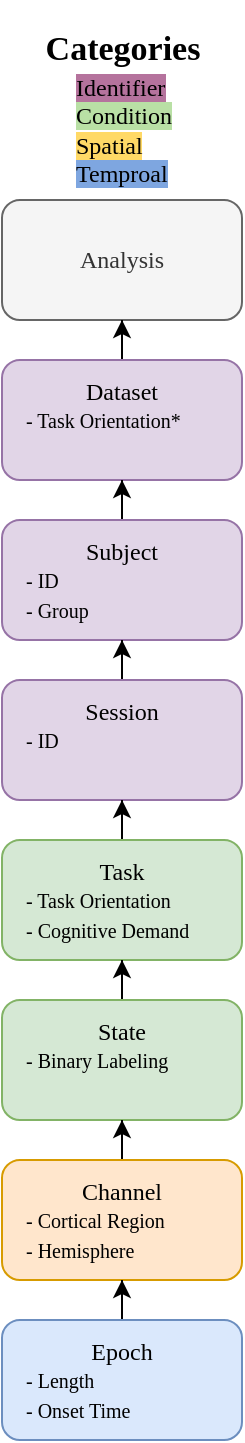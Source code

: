 <mxfile version="27.1.6">
  <diagram name="Page-1" id="zgze0guZaHjY4eYRLfh0">
    <mxGraphModel dx="2878" dy="1098" grid="1" gridSize="10" guides="1" tooltips="1" connect="1" arrows="1" fold="1" page="1" pageScale="1" pageWidth="850" pageHeight="1100" math="0" shadow="0">
      <root>
        <mxCell id="0" />
        <mxCell id="1" parent="0" />
        <mxCell id="GHqjzyI0OoO71bV5xPVD-72" value="&lt;font face=&quot;Times New Roman&quot;&gt;Analysis&lt;/font&gt;" style="rounded=1;whiteSpace=wrap;html=1;fillColor=#f5f5f5;fontColor=#333333;strokeColor=#666666;" parent="1" vertex="1">
          <mxGeometry x="40" y="120" width="120" height="60" as="geometry" />
        </mxCell>
        <mxCell id="GHqjzyI0OoO71bV5xPVD-86" value="" style="edgeStyle=orthogonalEdgeStyle;rounded=0;orthogonalLoop=1;jettySize=auto;html=1;" parent="1" source="GHqjzyI0OoO71bV5xPVD-73" target="GHqjzyI0OoO71bV5xPVD-72" edge="1">
          <mxGeometry relative="1" as="geometry" />
        </mxCell>
        <mxCell id="GHqjzyI0OoO71bV5xPVD-73" value="&lt;font face=&quot;Times New Roman&quot;&gt;Dataset&lt;/font&gt;&lt;div&gt;&lt;font face=&quot;Times New Roman&quot;&gt;&lt;br&gt;&lt;/font&gt;&lt;/div&gt;&lt;div&gt;&lt;font face=&quot;Times New Roman&quot;&gt;&lt;br&gt;&lt;/font&gt;&lt;/div&gt;" style="rounded=1;whiteSpace=wrap;html=1;fillColor=#e1d5e7;strokeColor=#9673a6;" parent="1" vertex="1">
          <mxGeometry x="40" y="200" width="120" height="60" as="geometry" />
        </mxCell>
        <mxCell id="GHqjzyI0OoO71bV5xPVD-85" value="" style="edgeStyle=orthogonalEdgeStyle;rounded=0;orthogonalLoop=1;jettySize=auto;html=1;" parent="1" source="GHqjzyI0OoO71bV5xPVD-74" target="GHqjzyI0OoO71bV5xPVD-73" edge="1">
          <mxGeometry relative="1" as="geometry" />
        </mxCell>
        <mxCell id="GHqjzyI0OoO71bV5xPVD-74" value="&lt;font face=&quot;Times New Roman&quot;&gt;Subject&lt;/font&gt;&lt;div&gt;&lt;font face=&quot;Times New Roman&quot;&gt;&lt;br&gt;&lt;/font&gt;&lt;/div&gt;&lt;div&gt;&lt;font face=&quot;Times New Roman&quot;&gt;&lt;br&gt;&lt;/font&gt;&lt;/div&gt;" style="rounded=1;whiteSpace=wrap;html=1;fillColor=#e1d5e7;strokeColor=#9673a6;" parent="1" vertex="1">
          <mxGeometry x="40" y="280" width="120" height="60" as="geometry" />
        </mxCell>
        <mxCell id="GHqjzyI0OoO71bV5xPVD-84" value="" style="edgeStyle=orthogonalEdgeStyle;rounded=0;orthogonalLoop=1;jettySize=auto;html=1;" parent="1" source="GHqjzyI0OoO71bV5xPVD-75" target="GHqjzyI0OoO71bV5xPVD-74" edge="1">
          <mxGeometry relative="1" as="geometry" />
        </mxCell>
        <mxCell id="GHqjzyI0OoO71bV5xPVD-75" value="&lt;font face=&quot;Times New Roman&quot;&gt;Session&lt;/font&gt;&lt;div&gt;&lt;font face=&quot;Times New Roman&quot;&gt;&lt;br&gt;&lt;/font&gt;&lt;/div&gt;&lt;div&gt;&lt;font face=&quot;Times New Roman&quot;&gt;&lt;br&gt;&lt;/font&gt;&lt;/div&gt;" style="rounded=1;whiteSpace=wrap;html=1;fillColor=#e1d5e7;strokeColor=#9673a6;" parent="1" vertex="1">
          <mxGeometry x="40" y="360" width="120" height="60" as="geometry" />
        </mxCell>
        <mxCell id="GHqjzyI0OoO71bV5xPVD-83" value="" style="edgeStyle=orthogonalEdgeStyle;rounded=0;orthogonalLoop=1;jettySize=auto;html=1;" parent="1" source="GHqjzyI0OoO71bV5xPVD-76" target="GHqjzyI0OoO71bV5xPVD-75" edge="1">
          <mxGeometry relative="1" as="geometry" />
        </mxCell>
        <mxCell id="GHqjzyI0OoO71bV5xPVD-76" value="&lt;font face=&quot;Times New Roman&quot;&gt;Task&lt;/font&gt;&lt;div&gt;&lt;font face=&quot;Times New Roman&quot;&gt;&lt;br&gt;&lt;/font&gt;&lt;/div&gt;&lt;div&gt;&lt;font face=&quot;Times New Roman&quot;&gt;&lt;br&gt;&lt;/font&gt;&lt;/div&gt;" style="rounded=1;whiteSpace=wrap;html=1;fillColor=#d5e8d4;strokeColor=#82b366;" parent="1" vertex="1">
          <mxGeometry x="40" y="440" width="120" height="60" as="geometry" />
        </mxCell>
        <mxCell id="GHqjzyI0OoO71bV5xPVD-82" style="edgeStyle=orthogonalEdgeStyle;rounded=0;orthogonalLoop=1;jettySize=auto;html=1;entryX=0.5;entryY=1;entryDx=0;entryDy=0;" parent="1" source="GHqjzyI0OoO71bV5xPVD-77" target="GHqjzyI0OoO71bV5xPVD-76" edge="1">
          <mxGeometry relative="1" as="geometry">
            <mxPoint x="100" y="520" as="targetPoint" />
          </mxGeometry>
        </mxCell>
        <mxCell id="GHqjzyI0OoO71bV5xPVD-77" value="&lt;font face=&quot;Times New Roman&quot;&gt;State&lt;/font&gt;&lt;div&gt;&lt;font face=&quot;Times New Roman&quot;&gt;&lt;br&gt;&lt;/font&gt;&lt;/div&gt;&lt;div&gt;&lt;font face=&quot;Times New Roman&quot;&gt;&lt;br&gt;&lt;/font&gt;&lt;/div&gt;" style="rounded=1;whiteSpace=wrap;html=1;fillColor=#d5e8d4;strokeColor=#82b366;" parent="1" vertex="1">
          <mxGeometry x="40" y="520" width="120" height="60" as="geometry" />
        </mxCell>
        <mxCell id="GHqjzyI0OoO71bV5xPVD-81" value="" style="edgeStyle=orthogonalEdgeStyle;rounded=0;orthogonalLoop=1;jettySize=auto;html=1;" parent="1" source="GHqjzyI0OoO71bV5xPVD-78" target="GHqjzyI0OoO71bV5xPVD-77" edge="1">
          <mxGeometry relative="1" as="geometry" />
        </mxCell>
        <mxCell id="GHqjzyI0OoO71bV5xPVD-78" value="&lt;font face=&quot;Times New Roman&quot;&gt;Channel&lt;/font&gt;&lt;div&gt;&lt;font face=&quot;Times New Roman&quot;&gt;&lt;br&gt;&lt;/font&gt;&lt;/div&gt;&lt;div&gt;&lt;font face=&quot;Times New Roman&quot;&gt;&lt;br&gt;&lt;/font&gt;&lt;/div&gt;" style="rounded=1;whiteSpace=wrap;html=1;fillColor=#ffe6cc;strokeColor=#d79b00;" parent="1" vertex="1">
          <mxGeometry x="40" y="600" width="120" height="60" as="geometry" />
        </mxCell>
        <mxCell id="GHqjzyI0OoO71bV5xPVD-80" value="" style="edgeStyle=orthogonalEdgeStyle;rounded=0;orthogonalLoop=1;jettySize=auto;html=1;" parent="1" source="GHqjzyI0OoO71bV5xPVD-79" target="GHqjzyI0OoO71bV5xPVD-78" edge="1">
          <mxGeometry relative="1" as="geometry" />
        </mxCell>
        <mxCell id="GHqjzyI0OoO71bV5xPVD-79" value="&lt;font face=&quot;Times New Roman&quot;&gt;Epoch&lt;/font&gt;&lt;div&gt;&lt;font face=&quot;Times New Roman&quot;&gt;&lt;br&gt;&lt;/font&gt;&lt;/div&gt;&lt;div&gt;&lt;font face=&quot;Times New Roman&quot;&gt;&lt;br&gt;&lt;/font&gt;&lt;/div&gt;" style="rounded=1;whiteSpace=wrap;html=1;fillColor=#dae8fc;strokeColor=#6c8ebf;" parent="1" vertex="1">
          <mxGeometry x="40" y="680" width="120" height="60" as="geometry" />
        </mxCell>
        <mxCell id="GHqjzyI0OoO71bV5xPVD-89" value="&lt;font face=&quot;Times New Roman&quot; style=&quot;font-size: 10px;&quot;&gt;- Task Orientation*&lt;/font&gt;" style="text;html=1;align=left;verticalAlign=middle;resizable=0;points=[];autosize=1;strokeColor=none;fillColor=none;" parent="1" vertex="1">
          <mxGeometry x="50" y="215" width="100" height="30" as="geometry" />
        </mxCell>
        <mxCell id="GHqjzyI0OoO71bV5xPVD-90" value="&lt;font face=&quot;Times New Roman&quot; style=&quot;font-size: 10px;&quot;&gt;- ID&lt;/font&gt;" style="text;html=1;align=left;verticalAlign=middle;resizable=0;points=[];autosize=1;strokeColor=none;fillColor=none;" parent="1" vertex="1">
          <mxGeometry x="50" y="295" width="40" height="30" as="geometry" />
        </mxCell>
        <mxCell id="GHqjzyI0OoO71bV5xPVD-91" value="&lt;font face=&quot;Times New Roman&quot; style=&quot;font-size: 10px;&quot;&gt;- Group&lt;/font&gt;" style="text;html=1;align=left;verticalAlign=middle;resizable=0;points=[];autosize=1;strokeColor=none;fillColor=none;" parent="1" vertex="1">
          <mxGeometry x="50" y="310" width="50" height="30" as="geometry" />
        </mxCell>
        <mxCell id="GHqjzyI0OoO71bV5xPVD-92" value="&lt;font face=&quot;Times New Roman&quot; style=&quot;font-size: 10px;&quot;&gt;- ID&lt;/font&gt;" style="text;html=1;align=left;verticalAlign=middle;resizable=0;points=[];autosize=1;strokeColor=none;fillColor=none;" parent="1" vertex="1">
          <mxGeometry x="50" y="375" width="40" height="30" as="geometry" />
        </mxCell>
        <mxCell id="GHqjzyI0OoO71bV5xPVD-93" value="&lt;font face=&quot;Times New Roman&quot; style=&quot;font-size: 10px;&quot;&gt;- Task Orientation&lt;/font&gt;" style="text;html=1;align=left;verticalAlign=middle;resizable=0;points=[];autosize=1;strokeColor=none;fillColor=none;" parent="1" vertex="1">
          <mxGeometry x="50" y="455" width="100" height="30" as="geometry" />
        </mxCell>
        <mxCell id="GHqjzyI0OoO71bV5xPVD-94" value="&lt;font face=&quot;Times New Roman&quot; style=&quot;font-size: 10px;&quot;&gt;- Cognitive Demand&lt;/font&gt;" style="text;html=1;align=left;verticalAlign=middle;resizable=0;points=[];autosize=1;strokeColor=none;fillColor=none;" parent="1" vertex="1">
          <mxGeometry x="50" y="470" width="110" height="30" as="geometry" />
        </mxCell>
        <mxCell id="GHqjzyI0OoO71bV5xPVD-96" value="&lt;font face=&quot;Times New Roman&quot; style=&quot;font-size: 10px;&quot;&gt;- Binary Labeling&lt;/font&gt;" style="text;html=1;align=left;verticalAlign=middle;resizable=0;points=[];autosize=1;strokeColor=none;fillColor=none;" parent="1" vertex="1">
          <mxGeometry x="50" y="535" width="90" height="30" as="geometry" />
        </mxCell>
        <mxCell id="GHqjzyI0OoO71bV5xPVD-97" value="&lt;font face=&quot;Times New Roman&quot; style=&quot;font-size: 10px;&quot;&gt;- Cortical Region&lt;/font&gt;" style="text;html=1;align=left;verticalAlign=middle;resizable=0;points=[];autosize=1;strokeColor=none;fillColor=none;" parent="1" vertex="1">
          <mxGeometry x="50" y="615" width="90" height="30" as="geometry" />
        </mxCell>
        <mxCell id="GHqjzyI0OoO71bV5xPVD-98" value="&lt;font face=&quot;Times New Roman&quot; style=&quot;font-size: 10px;&quot;&gt;- Hemisphere&lt;/font&gt;" style="text;html=1;align=left;verticalAlign=middle;resizable=0;points=[];autosize=1;strokeColor=none;fillColor=none;" parent="1" vertex="1">
          <mxGeometry x="50" y="630" width="80" height="30" as="geometry" />
        </mxCell>
        <mxCell id="GHqjzyI0OoO71bV5xPVD-99" value="&lt;font face=&quot;Times New Roman&quot; style=&quot;font-size: 10px;&quot;&gt;- Length&lt;/font&gt;" style="text;html=1;align=left;verticalAlign=middle;resizable=0;points=[];autosize=1;strokeColor=none;fillColor=none;" parent="1" vertex="1">
          <mxGeometry x="50" y="695" width="60" height="30" as="geometry" />
        </mxCell>
        <mxCell id="GHqjzyI0OoO71bV5xPVD-100" value="&lt;font face=&quot;Times New Roman&quot; style=&quot;font-size: 10px;&quot;&gt;- Onset Time&lt;/font&gt;" style="text;html=1;align=left;verticalAlign=middle;resizable=0;points=[];autosize=1;strokeColor=none;fillColor=none;" parent="1" vertex="1">
          <mxGeometry x="50" y="710" width="80" height="30" as="geometry" />
        </mxCell>
        <mxCell id="0FOU8LfuGUJkgL9hwP8a-1" value="&lt;h1 style=&quot;text-align: left; text-wrap-mode: wrap; margin-top: 0px;&quot;&gt;&lt;font style=&quot;font-size: 17px;&quot; face=&quot;Times New Roman&quot;&gt;Categories&lt;/font&gt;&lt;/h1&gt;" style="text;html=1;align=center;verticalAlign=middle;resizable=0;points=[];autosize=1;strokeColor=none;fillColor=none;" vertex="1" parent="1">
          <mxGeometry x="50" y="20" width="100" height="60" as="geometry" />
        </mxCell>
        <mxCell id="0FOU8LfuGUJkgL9hwP8a-2" value="&lt;span style=&quot;font-family: &amp;quot;Times New Roman&amp;quot;; text-wrap-mode: wrap; background-color: rgb(181, 115, 157);&quot;&gt;Identifier&lt;/span&gt;&lt;br style=&quot;font-family: &amp;quot;Times New Roman&amp;quot;; text-wrap-mode: wrap;&quot;&gt;&lt;span style=&quot;font-family: &amp;quot;Times New Roman&amp;quot;; text-wrap-mode: wrap; background-color: rgb(185, 224, 165);&quot;&gt;Condition&lt;/span&gt;&lt;br style=&quot;font-family: &amp;quot;Times New Roman&amp;quot;; text-wrap-mode: wrap;&quot;&gt;&lt;span style=&quot;font-family: &amp;quot;Times New Roman&amp;quot;; text-wrap-mode: wrap; background-color: rgb(255, 217, 102);&quot;&gt;Spatial&lt;/span&gt;&lt;br style=&quot;font-family: &amp;quot;Times New Roman&amp;quot;; text-wrap-mode: wrap;&quot;&gt;&lt;div style=&quot;&quot;&gt;&lt;span style=&quot;background-color: light-dark(rgb(126, 166, 224), rgb(67, 102, 151)); font-family: &amp;quot;Times New Roman&amp;quot;; text-wrap-mode: wrap; color: light-dark(rgb(0, 0, 0), rgb(255, 255, 255));&quot;&gt;Temproal&lt;/span&gt;&lt;/div&gt;" style="text;html=1;align=left;verticalAlign=middle;resizable=0;points=[];autosize=1;strokeColor=none;fillColor=none;" vertex="1" parent="1">
          <mxGeometry x="75" y="50" width="70" height="70" as="geometry" />
        </mxCell>
      </root>
    </mxGraphModel>
  </diagram>
</mxfile>
